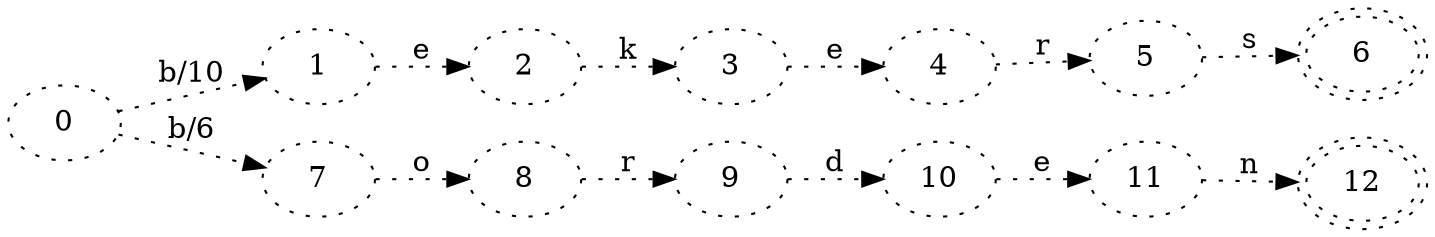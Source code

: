 digraph automaton {
  labelloc="l";
  labeljust="l";
  rankdir="LR";

  0 -> 1 [label="b/10",style="dotted"];
  1 -> 2 [label="e",style="dotted"];
  2 -> 3 [label="k",style="dotted"];
  3 -> 4 [label="e",style="dotted"];
  4 -> 5 [label="r",style="dotted"];
  5 -> 6 [label="s",style="dotted"];

  0 -> 7 [label="b/6",style="dotted"];
  7 -> 8 [label="o",style="dotted"];
  8 -> 9 [label="r",style="dotted"];
  9 -> 10 [label="d",style="dotted"];
  10 -> 11 [label="e",style="dotted"];
  11 -> 12 [label="n",style="dotted"];

  0,1,2,3,4,5,6,7,8,9,10,11,12 [style="dotted"];
  6,12 [peripheries=2];
}
